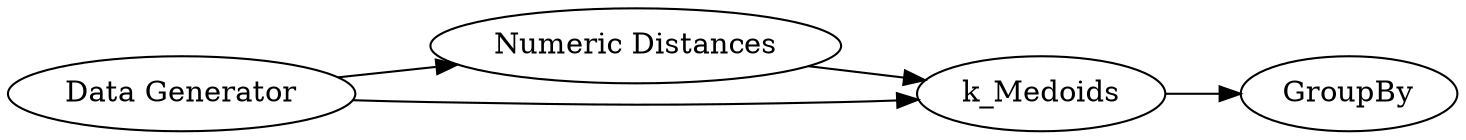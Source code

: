 digraph {
	1 [label="Data Generator"]
	2 [label="Numeric Distances"]
	3 [label=k_Medoids]
	4 [label=GroupBy]
	1 -> 2
	1 -> 3
	2 -> 3
	3 -> 4
	rankdir=LR
}
